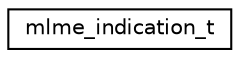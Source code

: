 digraph "Graphical Class Hierarchy"
{
 // LATEX_PDF_SIZE
  edge [fontname="Helvetica",fontsize="10",labelfontname="Helvetica",labelfontsize="10"];
  node [fontname="Helvetica",fontsize="10",shape=record];
  rankdir="LR";
  Node0 [label="mlme_indication_t",height=0.2,width=0.4,color="black", fillcolor="white", style="filled",URL="$structmlme__indication__t.html",tooltip="MAC (sub) Layer Management Entity (MLME) indication representation."];
}
